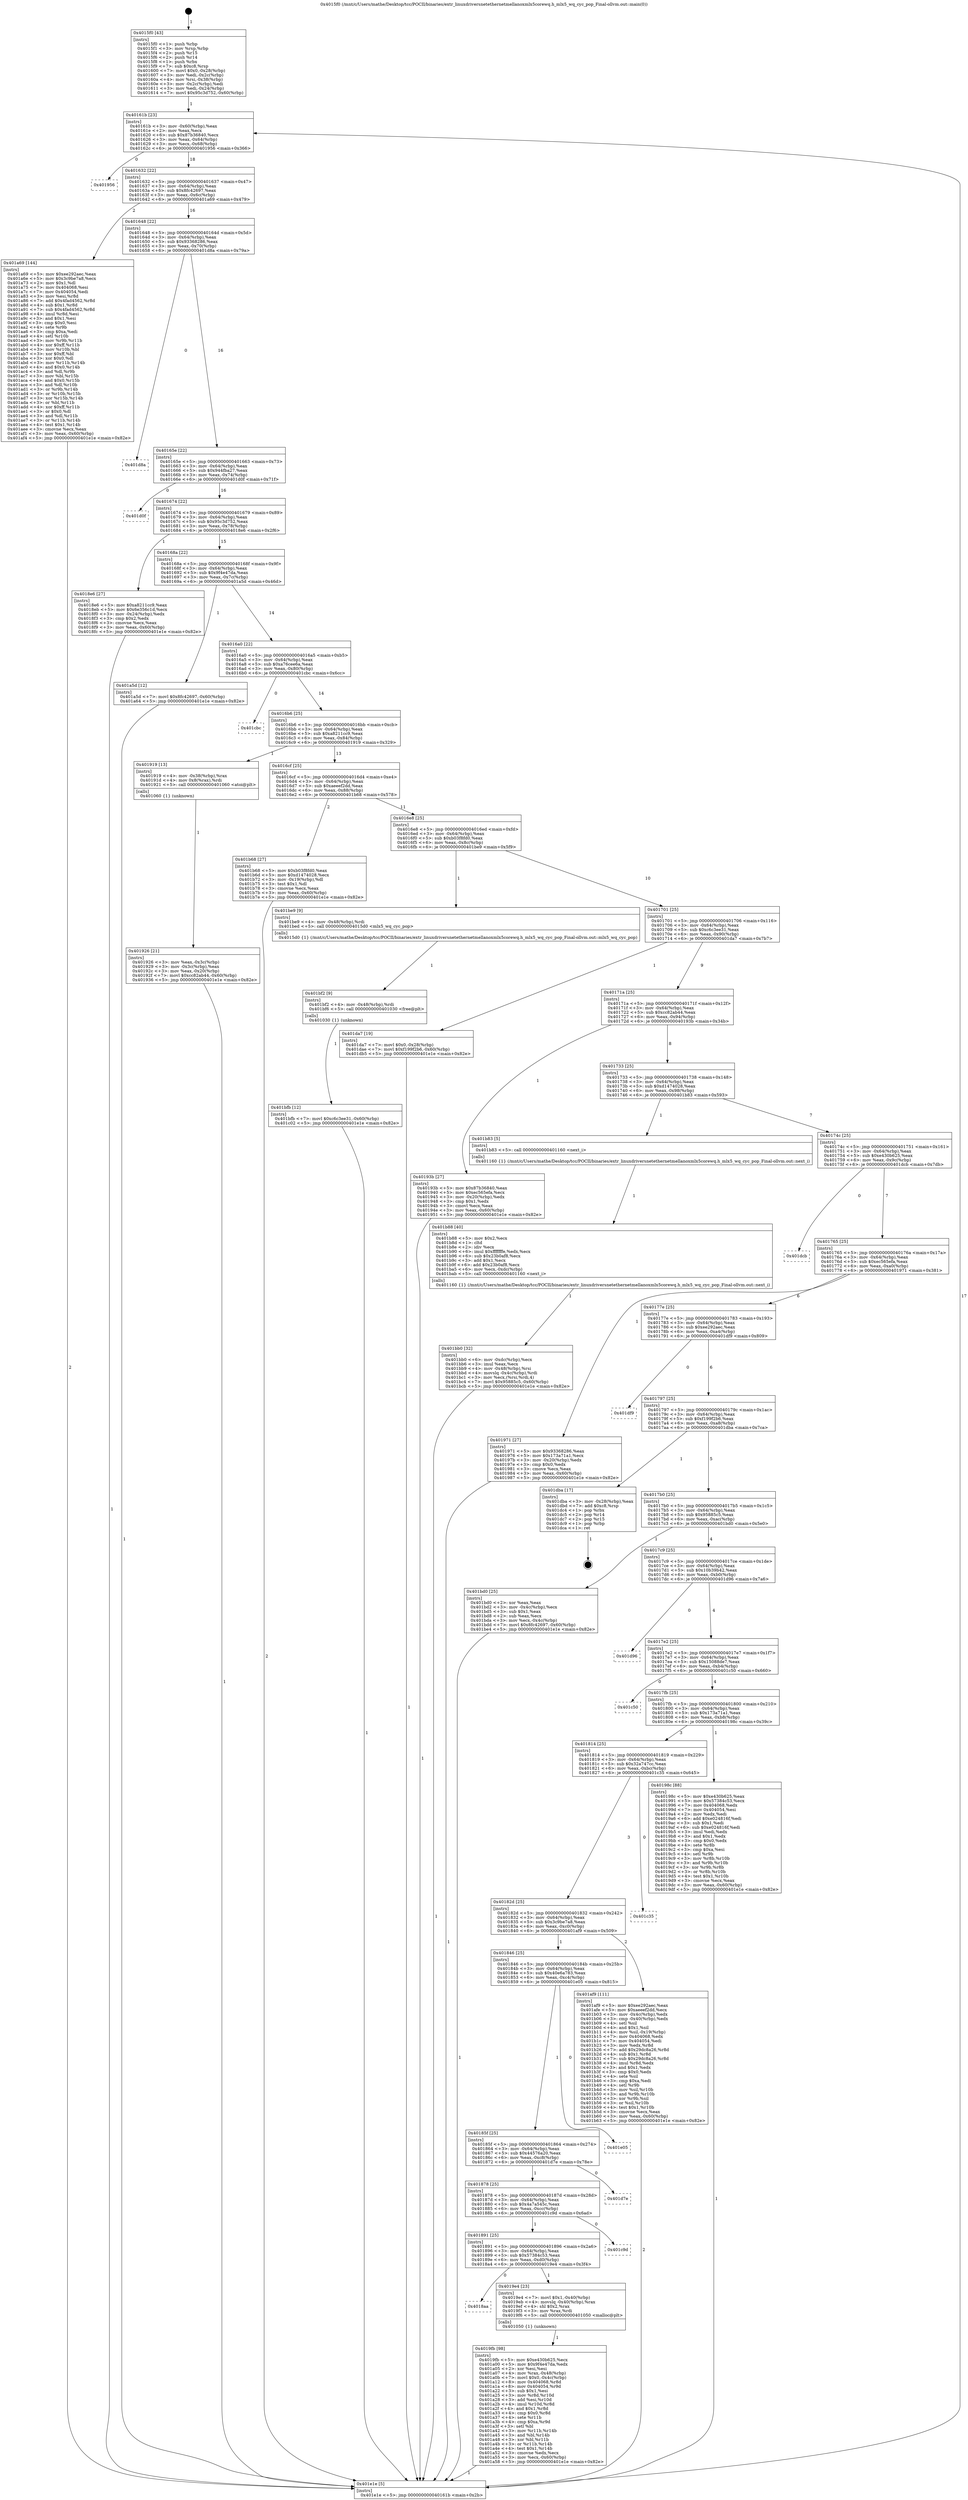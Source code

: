 digraph "0x4015f0" {
  label = "0x4015f0 (/mnt/c/Users/mathe/Desktop/tcc/POCII/binaries/extr_linuxdriversnetethernetmellanoxmlx5corewq.h_mlx5_wq_cyc_pop_Final-ollvm.out::main(0))"
  labelloc = "t"
  node[shape=record]

  Entry [label="",width=0.3,height=0.3,shape=circle,fillcolor=black,style=filled]
  "0x40161b" [label="{
     0x40161b [23]\l
     | [instrs]\l
     &nbsp;&nbsp;0x40161b \<+3\>: mov -0x60(%rbp),%eax\l
     &nbsp;&nbsp;0x40161e \<+2\>: mov %eax,%ecx\l
     &nbsp;&nbsp;0x401620 \<+6\>: sub $0x87b36840,%ecx\l
     &nbsp;&nbsp;0x401626 \<+3\>: mov %eax,-0x64(%rbp)\l
     &nbsp;&nbsp;0x401629 \<+3\>: mov %ecx,-0x68(%rbp)\l
     &nbsp;&nbsp;0x40162c \<+6\>: je 0000000000401956 \<main+0x366\>\l
  }"]
  "0x401956" [label="{
     0x401956\l
  }", style=dashed]
  "0x401632" [label="{
     0x401632 [22]\l
     | [instrs]\l
     &nbsp;&nbsp;0x401632 \<+5\>: jmp 0000000000401637 \<main+0x47\>\l
     &nbsp;&nbsp;0x401637 \<+3\>: mov -0x64(%rbp),%eax\l
     &nbsp;&nbsp;0x40163a \<+5\>: sub $0x8fc42697,%eax\l
     &nbsp;&nbsp;0x40163f \<+3\>: mov %eax,-0x6c(%rbp)\l
     &nbsp;&nbsp;0x401642 \<+6\>: je 0000000000401a69 \<main+0x479\>\l
  }"]
  Exit [label="",width=0.3,height=0.3,shape=circle,fillcolor=black,style=filled,peripheries=2]
  "0x401a69" [label="{
     0x401a69 [144]\l
     | [instrs]\l
     &nbsp;&nbsp;0x401a69 \<+5\>: mov $0xee292aec,%eax\l
     &nbsp;&nbsp;0x401a6e \<+5\>: mov $0x3c9be7a8,%ecx\l
     &nbsp;&nbsp;0x401a73 \<+2\>: mov $0x1,%dl\l
     &nbsp;&nbsp;0x401a75 \<+7\>: mov 0x404068,%esi\l
     &nbsp;&nbsp;0x401a7c \<+7\>: mov 0x404054,%edi\l
     &nbsp;&nbsp;0x401a83 \<+3\>: mov %esi,%r8d\l
     &nbsp;&nbsp;0x401a86 \<+7\>: add $0x4fad4562,%r8d\l
     &nbsp;&nbsp;0x401a8d \<+4\>: sub $0x1,%r8d\l
     &nbsp;&nbsp;0x401a91 \<+7\>: sub $0x4fad4562,%r8d\l
     &nbsp;&nbsp;0x401a98 \<+4\>: imul %r8d,%esi\l
     &nbsp;&nbsp;0x401a9c \<+3\>: and $0x1,%esi\l
     &nbsp;&nbsp;0x401a9f \<+3\>: cmp $0x0,%esi\l
     &nbsp;&nbsp;0x401aa2 \<+4\>: sete %r9b\l
     &nbsp;&nbsp;0x401aa6 \<+3\>: cmp $0xa,%edi\l
     &nbsp;&nbsp;0x401aa9 \<+4\>: setl %r10b\l
     &nbsp;&nbsp;0x401aad \<+3\>: mov %r9b,%r11b\l
     &nbsp;&nbsp;0x401ab0 \<+4\>: xor $0xff,%r11b\l
     &nbsp;&nbsp;0x401ab4 \<+3\>: mov %r10b,%bl\l
     &nbsp;&nbsp;0x401ab7 \<+3\>: xor $0xff,%bl\l
     &nbsp;&nbsp;0x401aba \<+3\>: xor $0x0,%dl\l
     &nbsp;&nbsp;0x401abd \<+3\>: mov %r11b,%r14b\l
     &nbsp;&nbsp;0x401ac0 \<+4\>: and $0x0,%r14b\l
     &nbsp;&nbsp;0x401ac4 \<+3\>: and %dl,%r9b\l
     &nbsp;&nbsp;0x401ac7 \<+3\>: mov %bl,%r15b\l
     &nbsp;&nbsp;0x401aca \<+4\>: and $0x0,%r15b\l
     &nbsp;&nbsp;0x401ace \<+3\>: and %dl,%r10b\l
     &nbsp;&nbsp;0x401ad1 \<+3\>: or %r9b,%r14b\l
     &nbsp;&nbsp;0x401ad4 \<+3\>: or %r10b,%r15b\l
     &nbsp;&nbsp;0x401ad7 \<+3\>: xor %r15b,%r14b\l
     &nbsp;&nbsp;0x401ada \<+3\>: or %bl,%r11b\l
     &nbsp;&nbsp;0x401add \<+4\>: xor $0xff,%r11b\l
     &nbsp;&nbsp;0x401ae1 \<+3\>: or $0x0,%dl\l
     &nbsp;&nbsp;0x401ae4 \<+3\>: and %dl,%r11b\l
     &nbsp;&nbsp;0x401ae7 \<+3\>: or %r11b,%r14b\l
     &nbsp;&nbsp;0x401aea \<+4\>: test $0x1,%r14b\l
     &nbsp;&nbsp;0x401aee \<+3\>: cmovne %ecx,%eax\l
     &nbsp;&nbsp;0x401af1 \<+3\>: mov %eax,-0x60(%rbp)\l
     &nbsp;&nbsp;0x401af4 \<+5\>: jmp 0000000000401e1e \<main+0x82e\>\l
  }"]
  "0x401648" [label="{
     0x401648 [22]\l
     | [instrs]\l
     &nbsp;&nbsp;0x401648 \<+5\>: jmp 000000000040164d \<main+0x5d\>\l
     &nbsp;&nbsp;0x40164d \<+3\>: mov -0x64(%rbp),%eax\l
     &nbsp;&nbsp;0x401650 \<+5\>: sub $0x93368286,%eax\l
     &nbsp;&nbsp;0x401655 \<+3\>: mov %eax,-0x70(%rbp)\l
     &nbsp;&nbsp;0x401658 \<+6\>: je 0000000000401d8a \<main+0x79a\>\l
  }"]
  "0x401bfb" [label="{
     0x401bfb [12]\l
     | [instrs]\l
     &nbsp;&nbsp;0x401bfb \<+7\>: movl $0xc6c3ee31,-0x60(%rbp)\l
     &nbsp;&nbsp;0x401c02 \<+5\>: jmp 0000000000401e1e \<main+0x82e\>\l
  }"]
  "0x401d8a" [label="{
     0x401d8a\l
  }", style=dashed]
  "0x40165e" [label="{
     0x40165e [22]\l
     | [instrs]\l
     &nbsp;&nbsp;0x40165e \<+5\>: jmp 0000000000401663 \<main+0x73\>\l
     &nbsp;&nbsp;0x401663 \<+3\>: mov -0x64(%rbp),%eax\l
     &nbsp;&nbsp;0x401666 \<+5\>: sub $0x944fba27,%eax\l
     &nbsp;&nbsp;0x40166b \<+3\>: mov %eax,-0x74(%rbp)\l
     &nbsp;&nbsp;0x40166e \<+6\>: je 0000000000401d0f \<main+0x71f\>\l
  }"]
  "0x401bf2" [label="{
     0x401bf2 [9]\l
     | [instrs]\l
     &nbsp;&nbsp;0x401bf2 \<+4\>: mov -0x48(%rbp),%rdi\l
     &nbsp;&nbsp;0x401bf6 \<+5\>: call 0000000000401030 \<free@plt\>\l
     | [calls]\l
     &nbsp;&nbsp;0x401030 \{1\} (unknown)\l
  }"]
  "0x401d0f" [label="{
     0x401d0f\l
  }", style=dashed]
  "0x401674" [label="{
     0x401674 [22]\l
     | [instrs]\l
     &nbsp;&nbsp;0x401674 \<+5\>: jmp 0000000000401679 \<main+0x89\>\l
     &nbsp;&nbsp;0x401679 \<+3\>: mov -0x64(%rbp),%eax\l
     &nbsp;&nbsp;0x40167c \<+5\>: sub $0x95c3d752,%eax\l
     &nbsp;&nbsp;0x401681 \<+3\>: mov %eax,-0x78(%rbp)\l
     &nbsp;&nbsp;0x401684 \<+6\>: je 00000000004018e6 \<main+0x2f6\>\l
  }"]
  "0x401bb0" [label="{
     0x401bb0 [32]\l
     | [instrs]\l
     &nbsp;&nbsp;0x401bb0 \<+6\>: mov -0xdc(%rbp),%ecx\l
     &nbsp;&nbsp;0x401bb6 \<+3\>: imul %eax,%ecx\l
     &nbsp;&nbsp;0x401bb9 \<+4\>: mov -0x48(%rbp),%rsi\l
     &nbsp;&nbsp;0x401bbd \<+4\>: movslq -0x4c(%rbp),%rdi\l
     &nbsp;&nbsp;0x401bc1 \<+3\>: mov %ecx,(%rsi,%rdi,4)\l
     &nbsp;&nbsp;0x401bc4 \<+7\>: movl $0x95885c5,-0x60(%rbp)\l
     &nbsp;&nbsp;0x401bcb \<+5\>: jmp 0000000000401e1e \<main+0x82e\>\l
  }"]
  "0x4018e6" [label="{
     0x4018e6 [27]\l
     | [instrs]\l
     &nbsp;&nbsp;0x4018e6 \<+5\>: mov $0xa8211cc9,%eax\l
     &nbsp;&nbsp;0x4018eb \<+5\>: mov $0x6e356c1d,%ecx\l
     &nbsp;&nbsp;0x4018f0 \<+3\>: mov -0x24(%rbp),%edx\l
     &nbsp;&nbsp;0x4018f3 \<+3\>: cmp $0x2,%edx\l
     &nbsp;&nbsp;0x4018f6 \<+3\>: cmovne %ecx,%eax\l
     &nbsp;&nbsp;0x4018f9 \<+3\>: mov %eax,-0x60(%rbp)\l
     &nbsp;&nbsp;0x4018fc \<+5\>: jmp 0000000000401e1e \<main+0x82e\>\l
  }"]
  "0x40168a" [label="{
     0x40168a [22]\l
     | [instrs]\l
     &nbsp;&nbsp;0x40168a \<+5\>: jmp 000000000040168f \<main+0x9f\>\l
     &nbsp;&nbsp;0x40168f \<+3\>: mov -0x64(%rbp),%eax\l
     &nbsp;&nbsp;0x401692 \<+5\>: sub $0x9f4e47da,%eax\l
     &nbsp;&nbsp;0x401697 \<+3\>: mov %eax,-0x7c(%rbp)\l
     &nbsp;&nbsp;0x40169a \<+6\>: je 0000000000401a5d \<main+0x46d\>\l
  }"]
  "0x401e1e" [label="{
     0x401e1e [5]\l
     | [instrs]\l
     &nbsp;&nbsp;0x401e1e \<+5\>: jmp 000000000040161b \<main+0x2b\>\l
  }"]
  "0x4015f0" [label="{
     0x4015f0 [43]\l
     | [instrs]\l
     &nbsp;&nbsp;0x4015f0 \<+1\>: push %rbp\l
     &nbsp;&nbsp;0x4015f1 \<+3\>: mov %rsp,%rbp\l
     &nbsp;&nbsp;0x4015f4 \<+2\>: push %r15\l
     &nbsp;&nbsp;0x4015f6 \<+2\>: push %r14\l
     &nbsp;&nbsp;0x4015f8 \<+1\>: push %rbx\l
     &nbsp;&nbsp;0x4015f9 \<+7\>: sub $0xc8,%rsp\l
     &nbsp;&nbsp;0x401600 \<+7\>: movl $0x0,-0x28(%rbp)\l
     &nbsp;&nbsp;0x401607 \<+3\>: mov %edi,-0x2c(%rbp)\l
     &nbsp;&nbsp;0x40160a \<+4\>: mov %rsi,-0x38(%rbp)\l
     &nbsp;&nbsp;0x40160e \<+3\>: mov -0x2c(%rbp),%edi\l
     &nbsp;&nbsp;0x401611 \<+3\>: mov %edi,-0x24(%rbp)\l
     &nbsp;&nbsp;0x401614 \<+7\>: movl $0x95c3d752,-0x60(%rbp)\l
  }"]
  "0x401b88" [label="{
     0x401b88 [40]\l
     | [instrs]\l
     &nbsp;&nbsp;0x401b88 \<+5\>: mov $0x2,%ecx\l
     &nbsp;&nbsp;0x401b8d \<+1\>: cltd\l
     &nbsp;&nbsp;0x401b8e \<+2\>: idiv %ecx\l
     &nbsp;&nbsp;0x401b90 \<+6\>: imul $0xfffffffe,%edx,%ecx\l
     &nbsp;&nbsp;0x401b96 \<+6\>: sub $0x23b0af8,%ecx\l
     &nbsp;&nbsp;0x401b9c \<+3\>: add $0x1,%ecx\l
     &nbsp;&nbsp;0x401b9f \<+6\>: add $0x23b0af8,%ecx\l
     &nbsp;&nbsp;0x401ba5 \<+6\>: mov %ecx,-0xdc(%rbp)\l
     &nbsp;&nbsp;0x401bab \<+5\>: call 0000000000401160 \<next_i\>\l
     | [calls]\l
     &nbsp;&nbsp;0x401160 \{1\} (/mnt/c/Users/mathe/Desktop/tcc/POCII/binaries/extr_linuxdriversnetethernetmellanoxmlx5corewq.h_mlx5_wq_cyc_pop_Final-ollvm.out::next_i)\l
  }"]
  "0x401a5d" [label="{
     0x401a5d [12]\l
     | [instrs]\l
     &nbsp;&nbsp;0x401a5d \<+7\>: movl $0x8fc42697,-0x60(%rbp)\l
     &nbsp;&nbsp;0x401a64 \<+5\>: jmp 0000000000401e1e \<main+0x82e\>\l
  }"]
  "0x4016a0" [label="{
     0x4016a0 [22]\l
     | [instrs]\l
     &nbsp;&nbsp;0x4016a0 \<+5\>: jmp 00000000004016a5 \<main+0xb5\>\l
     &nbsp;&nbsp;0x4016a5 \<+3\>: mov -0x64(%rbp),%eax\l
     &nbsp;&nbsp;0x4016a8 \<+5\>: sub $0xa76cee6a,%eax\l
     &nbsp;&nbsp;0x4016ad \<+3\>: mov %eax,-0x80(%rbp)\l
     &nbsp;&nbsp;0x4016b0 \<+6\>: je 0000000000401cbc \<main+0x6cc\>\l
  }"]
  "0x4019fb" [label="{
     0x4019fb [98]\l
     | [instrs]\l
     &nbsp;&nbsp;0x4019fb \<+5\>: mov $0xe430b625,%ecx\l
     &nbsp;&nbsp;0x401a00 \<+5\>: mov $0x9f4e47da,%edx\l
     &nbsp;&nbsp;0x401a05 \<+2\>: xor %esi,%esi\l
     &nbsp;&nbsp;0x401a07 \<+4\>: mov %rax,-0x48(%rbp)\l
     &nbsp;&nbsp;0x401a0b \<+7\>: movl $0x0,-0x4c(%rbp)\l
     &nbsp;&nbsp;0x401a12 \<+8\>: mov 0x404068,%r8d\l
     &nbsp;&nbsp;0x401a1a \<+8\>: mov 0x404054,%r9d\l
     &nbsp;&nbsp;0x401a22 \<+3\>: sub $0x1,%esi\l
     &nbsp;&nbsp;0x401a25 \<+3\>: mov %r8d,%r10d\l
     &nbsp;&nbsp;0x401a28 \<+3\>: add %esi,%r10d\l
     &nbsp;&nbsp;0x401a2b \<+4\>: imul %r10d,%r8d\l
     &nbsp;&nbsp;0x401a2f \<+4\>: and $0x1,%r8d\l
     &nbsp;&nbsp;0x401a33 \<+4\>: cmp $0x0,%r8d\l
     &nbsp;&nbsp;0x401a37 \<+4\>: sete %r11b\l
     &nbsp;&nbsp;0x401a3b \<+4\>: cmp $0xa,%r9d\l
     &nbsp;&nbsp;0x401a3f \<+3\>: setl %bl\l
     &nbsp;&nbsp;0x401a42 \<+3\>: mov %r11b,%r14b\l
     &nbsp;&nbsp;0x401a45 \<+3\>: and %bl,%r14b\l
     &nbsp;&nbsp;0x401a48 \<+3\>: xor %bl,%r11b\l
     &nbsp;&nbsp;0x401a4b \<+3\>: or %r11b,%r14b\l
     &nbsp;&nbsp;0x401a4e \<+4\>: test $0x1,%r14b\l
     &nbsp;&nbsp;0x401a52 \<+3\>: cmovne %edx,%ecx\l
     &nbsp;&nbsp;0x401a55 \<+3\>: mov %ecx,-0x60(%rbp)\l
     &nbsp;&nbsp;0x401a58 \<+5\>: jmp 0000000000401e1e \<main+0x82e\>\l
  }"]
  "0x401cbc" [label="{
     0x401cbc\l
  }", style=dashed]
  "0x4016b6" [label="{
     0x4016b6 [25]\l
     | [instrs]\l
     &nbsp;&nbsp;0x4016b6 \<+5\>: jmp 00000000004016bb \<main+0xcb\>\l
     &nbsp;&nbsp;0x4016bb \<+3\>: mov -0x64(%rbp),%eax\l
     &nbsp;&nbsp;0x4016be \<+5\>: sub $0xa8211cc9,%eax\l
     &nbsp;&nbsp;0x4016c3 \<+6\>: mov %eax,-0x84(%rbp)\l
     &nbsp;&nbsp;0x4016c9 \<+6\>: je 0000000000401919 \<main+0x329\>\l
  }"]
  "0x4018aa" [label="{
     0x4018aa\l
  }", style=dashed]
  "0x401919" [label="{
     0x401919 [13]\l
     | [instrs]\l
     &nbsp;&nbsp;0x401919 \<+4\>: mov -0x38(%rbp),%rax\l
     &nbsp;&nbsp;0x40191d \<+4\>: mov 0x8(%rax),%rdi\l
     &nbsp;&nbsp;0x401921 \<+5\>: call 0000000000401060 \<atoi@plt\>\l
     | [calls]\l
     &nbsp;&nbsp;0x401060 \{1\} (unknown)\l
  }"]
  "0x4016cf" [label="{
     0x4016cf [25]\l
     | [instrs]\l
     &nbsp;&nbsp;0x4016cf \<+5\>: jmp 00000000004016d4 \<main+0xe4\>\l
     &nbsp;&nbsp;0x4016d4 \<+3\>: mov -0x64(%rbp),%eax\l
     &nbsp;&nbsp;0x4016d7 \<+5\>: sub $0xaeeef2dd,%eax\l
     &nbsp;&nbsp;0x4016dc \<+6\>: mov %eax,-0x88(%rbp)\l
     &nbsp;&nbsp;0x4016e2 \<+6\>: je 0000000000401b68 \<main+0x578\>\l
  }"]
  "0x401926" [label="{
     0x401926 [21]\l
     | [instrs]\l
     &nbsp;&nbsp;0x401926 \<+3\>: mov %eax,-0x3c(%rbp)\l
     &nbsp;&nbsp;0x401929 \<+3\>: mov -0x3c(%rbp),%eax\l
     &nbsp;&nbsp;0x40192c \<+3\>: mov %eax,-0x20(%rbp)\l
     &nbsp;&nbsp;0x40192f \<+7\>: movl $0xcc82ab44,-0x60(%rbp)\l
     &nbsp;&nbsp;0x401936 \<+5\>: jmp 0000000000401e1e \<main+0x82e\>\l
  }"]
  "0x4019e4" [label="{
     0x4019e4 [23]\l
     | [instrs]\l
     &nbsp;&nbsp;0x4019e4 \<+7\>: movl $0x1,-0x40(%rbp)\l
     &nbsp;&nbsp;0x4019eb \<+4\>: movslq -0x40(%rbp),%rax\l
     &nbsp;&nbsp;0x4019ef \<+4\>: shl $0x2,%rax\l
     &nbsp;&nbsp;0x4019f3 \<+3\>: mov %rax,%rdi\l
     &nbsp;&nbsp;0x4019f6 \<+5\>: call 0000000000401050 \<malloc@plt\>\l
     | [calls]\l
     &nbsp;&nbsp;0x401050 \{1\} (unknown)\l
  }"]
  "0x401b68" [label="{
     0x401b68 [27]\l
     | [instrs]\l
     &nbsp;&nbsp;0x401b68 \<+5\>: mov $0xb03f8fd0,%eax\l
     &nbsp;&nbsp;0x401b6d \<+5\>: mov $0xd1474028,%ecx\l
     &nbsp;&nbsp;0x401b72 \<+3\>: mov -0x19(%rbp),%dl\l
     &nbsp;&nbsp;0x401b75 \<+3\>: test $0x1,%dl\l
     &nbsp;&nbsp;0x401b78 \<+3\>: cmovne %ecx,%eax\l
     &nbsp;&nbsp;0x401b7b \<+3\>: mov %eax,-0x60(%rbp)\l
     &nbsp;&nbsp;0x401b7e \<+5\>: jmp 0000000000401e1e \<main+0x82e\>\l
  }"]
  "0x4016e8" [label="{
     0x4016e8 [25]\l
     | [instrs]\l
     &nbsp;&nbsp;0x4016e8 \<+5\>: jmp 00000000004016ed \<main+0xfd\>\l
     &nbsp;&nbsp;0x4016ed \<+3\>: mov -0x64(%rbp),%eax\l
     &nbsp;&nbsp;0x4016f0 \<+5\>: sub $0xb03f8fd0,%eax\l
     &nbsp;&nbsp;0x4016f5 \<+6\>: mov %eax,-0x8c(%rbp)\l
     &nbsp;&nbsp;0x4016fb \<+6\>: je 0000000000401be9 \<main+0x5f9\>\l
  }"]
  "0x401891" [label="{
     0x401891 [25]\l
     | [instrs]\l
     &nbsp;&nbsp;0x401891 \<+5\>: jmp 0000000000401896 \<main+0x2a6\>\l
     &nbsp;&nbsp;0x401896 \<+3\>: mov -0x64(%rbp),%eax\l
     &nbsp;&nbsp;0x401899 \<+5\>: sub $0x57384c53,%eax\l
     &nbsp;&nbsp;0x40189e \<+6\>: mov %eax,-0xd0(%rbp)\l
     &nbsp;&nbsp;0x4018a4 \<+6\>: je 00000000004019e4 \<main+0x3f4\>\l
  }"]
  "0x401be9" [label="{
     0x401be9 [9]\l
     | [instrs]\l
     &nbsp;&nbsp;0x401be9 \<+4\>: mov -0x48(%rbp),%rdi\l
     &nbsp;&nbsp;0x401bed \<+5\>: call 00000000004015d0 \<mlx5_wq_cyc_pop\>\l
     | [calls]\l
     &nbsp;&nbsp;0x4015d0 \{1\} (/mnt/c/Users/mathe/Desktop/tcc/POCII/binaries/extr_linuxdriversnetethernetmellanoxmlx5corewq.h_mlx5_wq_cyc_pop_Final-ollvm.out::mlx5_wq_cyc_pop)\l
  }"]
  "0x401701" [label="{
     0x401701 [25]\l
     | [instrs]\l
     &nbsp;&nbsp;0x401701 \<+5\>: jmp 0000000000401706 \<main+0x116\>\l
     &nbsp;&nbsp;0x401706 \<+3\>: mov -0x64(%rbp),%eax\l
     &nbsp;&nbsp;0x401709 \<+5\>: sub $0xc6c3ee31,%eax\l
     &nbsp;&nbsp;0x40170e \<+6\>: mov %eax,-0x90(%rbp)\l
     &nbsp;&nbsp;0x401714 \<+6\>: je 0000000000401da7 \<main+0x7b7\>\l
  }"]
  "0x401c9d" [label="{
     0x401c9d\l
  }", style=dashed]
  "0x401da7" [label="{
     0x401da7 [19]\l
     | [instrs]\l
     &nbsp;&nbsp;0x401da7 \<+7\>: movl $0x0,-0x28(%rbp)\l
     &nbsp;&nbsp;0x401dae \<+7\>: movl $0xf199f2b6,-0x60(%rbp)\l
     &nbsp;&nbsp;0x401db5 \<+5\>: jmp 0000000000401e1e \<main+0x82e\>\l
  }"]
  "0x40171a" [label="{
     0x40171a [25]\l
     | [instrs]\l
     &nbsp;&nbsp;0x40171a \<+5\>: jmp 000000000040171f \<main+0x12f\>\l
     &nbsp;&nbsp;0x40171f \<+3\>: mov -0x64(%rbp),%eax\l
     &nbsp;&nbsp;0x401722 \<+5\>: sub $0xcc82ab44,%eax\l
     &nbsp;&nbsp;0x401727 \<+6\>: mov %eax,-0x94(%rbp)\l
     &nbsp;&nbsp;0x40172d \<+6\>: je 000000000040193b \<main+0x34b\>\l
  }"]
  "0x401878" [label="{
     0x401878 [25]\l
     | [instrs]\l
     &nbsp;&nbsp;0x401878 \<+5\>: jmp 000000000040187d \<main+0x28d\>\l
     &nbsp;&nbsp;0x40187d \<+3\>: mov -0x64(%rbp),%eax\l
     &nbsp;&nbsp;0x401880 \<+5\>: sub $0x4a7a545c,%eax\l
     &nbsp;&nbsp;0x401885 \<+6\>: mov %eax,-0xcc(%rbp)\l
     &nbsp;&nbsp;0x40188b \<+6\>: je 0000000000401c9d \<main+0x6ad\>\l
  }"]
  "0x40193b" [label="{
     0x40193b [27]\l
     | [instrs]\l
     &nbsp;&nbsp;0x40193b \<+5\>: mov $0x87b36840,%eax\l
     &nbsp;&nbsp;0x401940 \<+5\>: mov $0xec565efa,%ecx\l
     &nbsp;&nbsp;0x401945 \<+3\>: mov -0x20(%rbp),%edx\l
     &nbsp;&nbsp;0x401948 \<+3\>: cmp $0x1,%edx\l
     &nbsp;&nbsp;0x40194b \<+3\>: cmovl %ecx,%eax\l
     &nbsp;&nbsp;0x40194e \<+3\>: mov %eax,-0x60(%rbp)\l
     &nbsp;&nbsp;0x401951 \<+5\>: jmp 0000000000401e1e \<main+0x82e\>\l
  }"]
  "0x401733" [label="{
     0x401733 [25]\l
     | [instrs]\l
     &nbsp;&nbsp;0x401733 \<+5\>: jmp 0000000000401738 \<main+0x148\>\l
     &nbsp;&nbsp;0x401738 \<+3\>: mov -0x64(%rbp),%eax\l
     &nbsp;&nbsp;0x40173b \<+5\>: sub $0xd1474028,%eax\l
     &nbsp;&nbsp;0x401740 \<+6\>: mov %eax,-0x98(%rbp)\l
     &nbsp;&nbsp;0x401746 \<+6\>: je 0000000000401b83 \<main+0x593\>\l
  }"]
  "0x401d7e" [label="{
     0x401d7e\l
  }", style=dashed]
  "0x401b83" [label="{
     0x401b83 [5]\l
     | [instrs]\l
     &nbsp;&nbsp;0x401b83 \<+5\>: call 0000000000401160 \<next_i\>\l
     | [calls]\l
     &nbsp;&nbsp;0x401160 \{1\} (/mnt/c/Users/mathe/Desktop/tcc/POCII/binaries/extr_linuxdriversnetethernetmellanoxmlx5corewq.h_mlx5_wq_cyc_pop_Final-ollvm.out::next_i)\l
  }"]
  "0x40174c" [label="{
     0x40174c [25]\l
     | [instrs]\l
     &nbsp;&nbsp;0x40174c \<+5\>: jmp 0000000000401751 \<main+0x161\>\l
     &nbsp;&nbsp;0x401751 \<+3\>: mov -0x64(%rbp),%eax\l
     &nbsp;&nbsp;0x401754 \<+5\>: sub $0xe430b625,%eax\l
     &nbsp;&nbsp;0x401759 \<+6\>: mov %eax,-0x9c(%rbp)\l
     &nbsp;&nbsp;0x40175f \<+6\>: je 0000000000401dcb \<main+0x7db\>\l
  }"]
  "0x40185f" [label="{
     0x40185f [25]\l
     | [instrs]\l
     &nbsp;&nbsp;0x40185f \<+5\>: jmp 0000000000401864 \<main+0x274\>\l
     &nbsp;&nbsp;0x401864 \<+3\>: mov -0x64(%rbp),%eax\l
     &nbsp;&nbsp;0x401867 \<+5\>: sub $0x44576a20,%eax\l
     &nbsp;&nbsp;0x40186c \<+6\>: mov %eax,-0xc8(%rbp)\l
     &nbsp;&nbsp;0x401872 \<+6\>: je 0000000000401d7e \<main+0x78e\>\l
  }"]
  "0x401dcb" [label="{
     0x401dcb\l
  }", style=dashed]
  "0x401765" [label="{
     0x401765 [25]\l
     | [instrs]\l
     &nbsp;&nbsp;0x401765 \<+5\>: jmp 000000000040176a \<main+0x17a\>\l
     &nbsp;&nbsp;0x40176a \<+3\>: mov -0x64(%rbp),%eax\l
     &nbsp;&nbsp;0x40176d \<+5\>: sub $0xec565efa,%eax\l
     &nbsp;&nbsp;0x401772 \<+6\>: mov %eax,-0xa0(%rbp)\l
     &nbsp;&nbsp;0x401778 \<+6\>: je 0000000000401971 \<main+0x381\>\l
  }"]
  "0x401e05" [label="{
     0x401e05\l
  }", style=dashed]
  "0x401971" [label="{
     0x401971 [27]\l
     | [instrs]\l
     &nbsp;&nbsp;0x401971 \<+5\>: mov $0x93368286,%eax\l
     &nbsp;&nbsp;0x401976 \<+5\>: mov $0x173a71a1,%ecx\l
     &nbsp;&nbsp;0x40197b \<+3\>: mov -0x20(%rbp),%edx\l
     &nbsp;&nbsp;0x40197e \<+3\>: cmp $0x0,%edx\l
     &nbsp;&nbsp;0x401981 \<+3\>: cmove %ecx,%eax\l
     &nbsp;&nbsp;0x401984 \<+3\>: mov %eax,-0x60(%rbp)\l
     &nbsp;&nbsp;0x401987 \<+5\>: jmp 0000000000401e1e \<main+0x82e\>\l
  }"]
  "0x40177e" [label="{
     0x40177e [25]\l
     | [instrs]\l
     &nbsp;&nbsp;0x40177e \<+5\>: jmp 0000000000401783 \<main+0x193\>\l
     &nbsp;&nbsp;0x401783 \<+3\>: mov -0x64(%rbp),%eax\l
     &nbsp;&nbsp;0x401786 \<+5\>: sub $0xee292aec,%eax\l
     &nbsp;&nbsp;0x40178b \<+6\>: mov %eax,-0xa4(%rbp)\l
     &nbsp;&nbsp;0x401791 \<+6\>: je 0000000000401df9 \<main+0x809\>\l
  }"]
  "0x401846" [label="{
     0x401846 [25]\l
     | [instrs]\l
     &nbsp;&nbsp;0x401846 \<+5\>: jmp 000000000040184b \<main+0x25b\>\l
     &nbsp;&nbsp;0x40184b \<+3\>: mov -0x64(%rbp),%eax\l
     &nbsp;&nbsp;0x40184e \<+5\>: sub $0x40e6a783,%eax\l
     &nbsp;&nbsp;0x401853 \<+6\>: mov %eax,-0xc4(%rbp)\l
     &nbsp;&nbsp;0x401859 \<+6\>: je 0000000000401e05 \<main+0x815\>\l
  }"]
  "0x401df9" [label="{
     0x401df9\l
  }", style=dashed]
  "0x401797" [label="{
     0x401797 [25]\l
     | [instrs]\l
     &nbsp;&nbsp;0x401797 \<+5\>: jmp 000000000040179c \<main+0x1ac\>\l
     &nbsp;&nbsp;0x40179c \<+3\>: mov -0x64(%rbp),%eax\l
     &nbsp;&nbsp;0x40179f \<+5\>: sub $0xf199f2b6,%eax\l
     &nbsp;&nbsp;0x4017a4 \<+6\>: mov %eax,-0xa8(%rbp)\l
     &nbsp;&nbsp;0x4017aa \<+6\>: je 0000000000401dba \<main+0x7ca\>\l
  }"]
  "0x401af9" [label="{
     0x401af9 [111]\l
     | [instrs]\l
     &nbsp;&nbsp;0x401af9 \<+5\>: mov $0xee292aec,%eax\l
     &nbsp;&nbsp;0x401afe \<+5\>: mov $0xaeeef2dd,%ecx\l
     &nbsp;&nbsp;0x401b03 \<+3\>: mov -0x4c(%rbp),%edx\l
     &nbsp;&nbsp;0x401b06 \<+3\>: cmp -0x40(%rbp),%edx\l
     &nbsp;&nbsp;0x401b09 \<+4\>: setl %sil\l
     &nbsp;&nbsp;0x401b0d \<+4\>: and $0x1,%sil\l
     &nbsp;&nbsp;0x401b11 \<+4\>: mov %sil,-0x19(%rbp)\l
     &nbsp;&nbsp;0x401b15 \<+7\>: mov 0x404068,%edx\l
     &nbsp;&nbsp;0x401b1c \<+7\>: mov 0x404054,%edi\l
     &nbsp;&nbsp;0x401b23 \<+3\>: mov %edx,%r8d\l
     &nbsp;&nbsp;0x401b26 \<+7\>: add $0x29dc8a26,%r8d\l
     &nbsp;&nbsp;0x401b2d \<+4\>: sub $0x1,%r8d\l
     &nbsp;&nbsp;0x401b31 \<+7\>: sub $0x29dc8a26,%r8d\l
     &nbsp;&nbsp;0x401b38 \<+4\>: imul %r8d,%edx\l
     &nbsp;&nbsp;0x401b3c \<+3\>: and $0x1,%edx\l
     &nbsp;&nbsp;0x401b3f \<+3\>: cmp $0x0,%edx\l
     &nbsp;&nbsp;0x401b42 \<+4\>: sete %sil\l
     &nbsp;&nbsp;0x401b46 \<+3\>: cmp $0xa,%edi\l
     &nbsp;&nbsp;0x401b49 \<+4\>: setl %r9b\l
     &nbsp;&nbsp;0x401b4d \<+3\>: mov %sil,%r10b\l
     &nbsp;&nbsp;0x401b50 \<+3\>: and %r9b,%r10b\l
     &nbsp;&nbsp;0x401b53 \<+3\>: xor %r9b,%sil\l
     &nbsp;&nbsp;0x401b56 \<+3\>: or %sil,%r10b\l
     &nbsp;&nbsp;0x401b59 \<+4\>: test $0x1,%r10b\l
     &nbsp;&nbsp;0x401b5d \<+3\>: cmovne %ecx,%eax\l
     &nbsp;&nbsp;0x401b60 \<+3\>: mov %eax,-0x60(%rbp)\l
     &nbsp;&nbsp;0x401b63 \<+5\>: jmp 0000000000401e1e \<main+0x82e\>\l
  }"]
  "0x401dba" [label="{
     0x401dba [17]\l
     | [instrs]\l
     &nbsp;&nbsp;0x401dba \<+3\>: mov -0x28(%rbp),%eax\l
     &nbsp;&nbsp;0x401dbd \<+7\>: add $0xc8,%rsp\l
     &nbsp;&nbsp;0x401dc4 \<+1\>: pop %rbx\l
     &nbsp;&nbsp;0x401dc5 \<+2\>: pop %r14\l
     &nbsp;&nbsp;0x401dc7 \<+2\>: pop %r15\l
     &nbsp;&nbsp;0x401dc9 \<+1\>: pop %rbp\l
     &nbsp;&nbsp;0x401dca \<+1\>: ret\l
  }"]
  "0x4017b0" [label="{
     0x4017b0 [25]\l
     | [instrs]\l
     &nbsp;&nbsp;0x4017b0 \<+5\>: jmp 00000000004017b5 \<main+0x1c5\>\l
     &nbsp;&nbsp;0x4017b5 \<+3\>: mov -0x64(%rbp),%eax\l
     &nbsp;&nbsp;0x4017b8 \<+5\>: sub $0x95885c5,%eax\l
     &nbsp;&nbsp;0x4017bd \<+6\>: mov %eax,-0xac(%rbp)\l
     &nbsp;&nbsp;0x4017c3 \<+6\>: je 0000000000401bd0 \<main+0x5e0\>\l
  }"]
  "0x40182d" [label="{
     0x40182d [25]\l
     | [instrs]\l
     &nbsp;&nbsp;0x40182d \<+5\>: jmp 0000000000401832 \<main+0x242\>\l
     &nbsp;&nbsp;0x401832 \<+3\>: mov -0x64(%rbp),%eax\l
     &nbsp;&nbsp;0x401835 \<+5\>: sub $0x3c9be7a8,%eax\l
     &nbsp;&nbsp;0x40183a \<+6\>: mov %eax,-0xc0(%rbp)\l
     &nbsp;&nbsp;0x401840 \<+6\>: je 0000000000401af9 \<main+0x509\>\l
  }"]
  "0x401bd0" [label="{
     0x401bd0 [25]\l
     | [instrs]\l
     &nbsp;&nbsp;0x401bd0 \<+2\>: xor %eax,%eax\l
     &nbsp;&nbsp;0x401bd2 \<+3\>: mov -0x4c(%rbp),%ecx\l
     &nbsp;&nbsp;0x401bd5 \<+3\>: sub $0x1,%eax\l
     &nbsp;&nbsp;0x401bd8 \<+2\>: sub %eax,%ecx\l
     &nbsp;&nbsp;0x401bda \<+3\>: mov %ecx,-0x4c(%rbp)\l
     &nbsp;&nbsp;0x401bdd \<+7\>: movl $0x8fc42697,-0x60(%rbp)\l
     &nbsp;&nbsp;0x401be4 \<+5\>: jmp 0000000000401e1e \<main+0x82e\>\l
  }"]
  "0x4017c9" [label="{
     0x4017c9 [25]\l
     | [instrs]\l
     &nbsp;&nbsp;0x4017c9 \<+5\>: jmp 00000000004017ce \<main+0x1de\>\l
     &nbsp;&nbsp;0x4017ce \<+3\>: mov -0x64(%rbp),%eax\l
     &nbsp;&nbsp;0x4017d1 \<+5\>: sub $0x10b39b42,%eax\l
     &nbsp;&nbsp;0x4017d6 \<+6\>: mov %eax,-0xb0(%rbp)\l
     &nbsp;&nbsp;0x4017dc \<+6\>: je 0000000000401d96 \<main+0x7a6\>\l
  }"]
  "0x401c35" [label="{
     0x401c35\l
  }", style=dashed]
  "0x401d96" [label="{
     0x401d96\l
  }", style=dashed]
  "0x4017e2" [label="{
     0x4017e2 [25]\l
     | [instrs]\l
     &nbsp;&nbsp;0x4017e2 \<+5\>: jmp 00000000004017e7 \<main+0x1f7\>\l
     &nbsp;&nbsp;0x4017e7 \<+3\>: mov -0x64(%rbp),%eax\l
     &nbsp;&nbsp;0x4017ea \<+5\>: sub $0x15088de7,%eax\l
     &nbsp;&nbsp;0x4017ef \<+6\>: mov %eax,-0xb4(%rbp)\l
     &nbsp;&nbsp;0x4017f5 \<+6\>: je 0000000000401c50 \<main+0x660\>\l
  }"]
  "0x401814" [label="{
     0x401814 [25]\l
     | [instrs]\l
     &nbsp;&nbsp;0x401814 \<+5\>: jmp 0000000000401819 \<main+0x229\>\l
     &nbsp;&nbsp;0x401819 \<+3\>: mov -0x64(%rbp),%eax\l
     &nbsp;&nbsp;0x40181c \<+5\>: sub $0x32a747cc,%eax\l
     &nbsp;&nbsp;0x401821 \<+6\>: mov %eax,-0xbc(%rbp)\l
     &nbsp;&nbsp;0x401827 \<+6\>: je 0000000000401c35 \<main+0x645\>\l
  }"]
  "0x401c50" [label="{
     0x401c50\l
  }", style=dashed]
  "0x4017fb" [label="{
     0x4017fb [25]\l
     | [instrs]\l
     &nbsp;&nbsp;0x4017fb \<+5\>: jmp 0000000000401800 \<main+0x210\>\l
     &nbsp;&nbsp;0x401800 \<+3\>: mov -0x64(%rbp),%eax\l
     &nbsp;&nbsp;0x401803 \<+5\>: sub $0x173a71a1,%eax\l
     &nbsp;&nbsp;0x401808 \<+6\>: mov %eax,-0xb8(%rbp)\l
     &nbsp;&nbsp;0x40180e \<+6\>: je 000000000040198c \<main+0x39c\>\l
  }"]
  "0x40198c" [label="{
     0x40198c [88]\l
     | [instrs]\l
     &nbsp;&nbsp;0x40198c \<+5\>: mov $0xe430b625,%eax\l
     &nbsp;&nbsp;0x401991 \<+5\>: mov $0x57384c53,%ecx\l
     &nbsp;&nbsp;0x401996 \<+7\>: mov 0x404068,%edx\l
     &nbsp;&nbsp;0x40199d \<+7\>: mov 0x404054,%esi\l
     &nbsp;&nbsp;0x4019a4 \<+2\>: mov %edx,%edi\l
     &nbsp;&nbsp;0x4019a6 \<+6\>: add $0xe024816f,%edi\l
     &nbsp;&nbsp;0x4019ac \<+3\>: sub $0x1,%edi\l
     &nbsp;&nbsp;0x4019af \<+6\>: sub $0xe024816f,%edi\l
     &nbsp;&nbsp;0x4019b5 \<+3\>: imul %edi,%edx\l
     &nbsp;&nbsp;0x4019b8 \<+3\>: and $0x1,%edx\l
     &nbsp;&nbsp;0x4019bb \<+3\>: cmp $0x0,%edx\l
     &nbsp;&nbsp;0x4019be \<+4\>: sete %r8b\l
     &nbsp;&nbsp;0x4019c2 \<+3\>: cmp $0xa,%esi\l
     &nbsp;&nbsp;0x4019c5 \<+4\>: setl %r9b\l
     &nbsp;&nbsp;0x4019c9 \<+3\>: mov %r8b,%r10b\l
     &nbsp;&nbsp;0x4019cc \<+3\>: and %r9b,%r10b\l
     &nbsp;&nbsp;0x4019cf \<+3\>: xor %r9b,%r8b\l
     &nbsp;&nbsp;0x4019d2 \<+3\>: or %r8b,%r10b\l
     &nbsp;&nbsp;0x4019d5 \<+4\>: test $0x1,%r10b\l
     &nbsp;&nbsp;0x4019d9 \<+3\>: cmovne %ecx,%eax\l
     &nbsp;&nbsp;0x4019dc \<+3\>: mov %eax,-0x60(%rbp)\l
     &nbsp;&nbsp;0x4019df \<+5\>: jmp 0000000000401e1e \<main+0x82e\>\l
  }"]
  Entry -> "0x4015f0" [label=" 1"]
  "0x40161b" -> "0x401956" [label=" 0"]
  "0x40161b" -> "0x401632" [label=" 18"]
  "0x401dba" -> Exit [label=" 1"]
  "0x401632" -> "0x401a69" [label=" 2"]
  "0x401632" -> "0x401648" [label=" 16"]
  "0x401da7" -> "0x401e1e" [label=" 1"]
  "0x401648" -> "0x401d8a" [label=" 0"]
  "0x401648" -> "0x40165e" [label=" 16"]
  "0x401bfb" -> "0x401e1e" [label=" 1"]
  "0x40165e" -> "0x401d0f" [label=" 0"]
  "0x40165e" -> "0x401674" [label=" 16"]
  "0x401bf2" -> "0x401bfb" [label=" 1"]
  "0x401674" -> "0x4018e6" [label=" 1"]
  "0x401674" -> "0x40168a" [label=" 15"]
  "0x4018e6" -> "0x401e1e" [label=" 1"]
  "0x4015f0" -> "0x40161b" [label=" 1"]
  "0x401e1e" -> "0x40161b" [label=" 17"]
  "0x401be9" -> "0x401bf2" [label=" 1"]
  "0x40168a" -> "0x401a5d" [label=" 1"]
  "0x40168a" -> "0x4016a0" [label=" 14"]
  "0x401bd0" -> "0x401e1e" [label=" 1"]
  "0x4016a0" -> "0x401cbc" [label=" 0"]
  "0x4016a0" -> "0x4016b6" [label=" 14"]
  "0x401bb0" -> "0x401e1e" [label=" 1"]
  "0x4016b6" -> "0x401919" [label=" 1"]
  "0x4016b6" -> "0x4016cf" [label=" 13"]
  "0x401919" -> "0x401926" [label=" 1"]
  "0x401926" -> "0x401e1e" [label=" 1"]
  "0x401b88" -> "0x401bb0" [label=" 1"]
  "0x4016cf" -> "0x401b68" [label=" 2"]
  "0x4016cf" -> "0x4016e8" [label=" 11"]
  "0x401b83" -> "0x401b88" [label=" 1"]
  "0x4016e8" -> "0x401be9" [label=" 1"]
  "0x4016e8" -> "0x401701" [label=" 10"]
  "0x401af9" -> "0x401e1e" [label=" 2"]
  "0x401701" -> "0x401da7" [label=" 1"]
  "0x401701" -> "0x40171a" [label=" 9"]
  "0x401a69" -> "0x401e1e" [label=" 2"]
  "0x40171a" -> "0x40193b" [label=" 1"]
  "0x40171a" -> "0x401733" [label=" 8"]
  "0x40193b" -> "0x401e1e" [label=" 1"]
  "0x4019fb" -> "0x401e1e" [label=" 1"]
  "0x401733" -> "0x401b83" [label=" 1"]
  "0x401733" -> "0x40174c" [label=" 7"]
  "0x4019e4" -> "0x4019fb" [label=" 1"]
  "0x40174c" -> "0x401dcb" [label=" 0"]
  "0x40174c" -> "0x401765" [label=" 7"]
  "0x401891" -> "0x4019e4" [label=" 1"]
  "0x401765" -> "0x401971" [label=" 1"]
  "0x401765" -> "0x40177e" [label=" 6"]
  "0x401971" -> "0x401e1e" [label=" 1"]
  "0x401b68" -> "0x401e1e" [label=" 2"]
  "0x40177e" -> "0x401df9" [label=" 0"]
  "0x40177e" -> "0x401797" [label=" 6"]
  "0x401878" -> "0x401c9d" [label=" 0"]
  "0x401797" -> "0x401dba" [label=" 1"]
  "0x401797" -> "0x4017b0" [label=" 5"]
  "0x401a5d" -> "0x401e1e" [label=" 1"]
  "0x4017b0" -> "0x401bd0" [label=" 1"]
  "0x4017b0" -> "0x4017c9" [label=" 4"]
  "0x40185f" -> "0x401d7e" [label=" 0"]
  "0x4017c9" -> "0x401d96" [label=" 0"]
  "0x4017c9" -> "0x4017e2" [label=" 4"]
  "0x401891" -> "0x4018aa" [label=" 0"]
  "0x4017e2" -> "0x401c50" [label=" 0"]
  "0x4017e2" -> "0x4017fb" [label=" 4"]
  "0x401846" -> "0x401e05" [label=" 0"]
  "0x4017fb" -> "0x40198c" [label=" 1"]
  "0x4017fb" -> "0x401814" [label=" 3"]
  "0x40198c" -> "0x401e1e" [label=" 1"]
  "0x401846" -> "0x40185f" [label=" 1"]
  "0x401814" -> "0x401c35" [label=" 0"]
  "0x401814" -> "0x40182d" [label=" 3"]
  "0x40185f" -> "0x401878" [label=" 1"]
  "0x40182d" -> "0x401af9" [label=" 2"]
  "0x40182d" -> "0x401846" [label=" 1"]
  "0x401878" -> "0x401891" [label=" 1"]
}
